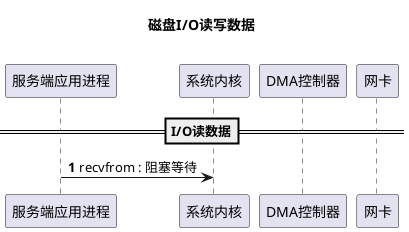 @startuml
title:   磁盘I/O读写数据\n

participant 服务端应用进程 as yy
participant 系统内核 as nh
participant DMA控制器 as dma

participant 网卡 as cp

== I/O读数据==
autonumber

yy -> nh :recvfrom : 阻塞等待
@enduml
